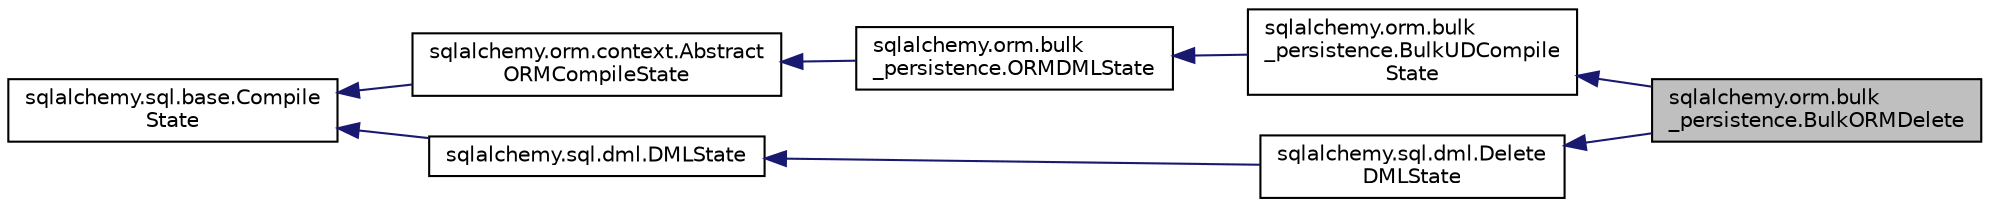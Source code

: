 digraph "sqlalchemy.orm.bulk_persistence.BulkORMDelete"
{
 // LATEX_PDF_SIZE
  edge [fontname="Helvetica",fontsize="10",labelfontname="Helvetica",labelfontsize="10"];
  node [fontname="Helvetica",fontsize="10",shape=record];
  rankdir="LR";
  Node1 [label="sqlalchemy.orm.bulk\l_persistence.BulkORMDelete",height=0.2,width=0.4,color="black", fillcolor="grey75", style="filled", fontcolor="black",tooltip=" "];
  Node2 -> Node1 [dir="back",color="midnightblue",fontsize="10",style="solid",fontname="Helvetica"];
  Node2 [label="sqlalchemy.orm.bulk\l_persistence.BulkUDCompile\lState",height=0.2,width=0.4,color="black", fillcolor="white", style="filled",URL="$classsqlalchemy_1_1orm_1_1bulk__persistence_1_1BulkUDCompileState.html",tooltip=" "];
  Node3 -> Node2 [dir="back",color="midnightblue",fontsize="10",style="solid",fontname="Helvetica"];
  Node3 [label="sqlalchemy.orm.bulk\l_persistence.ORMDMLState",height=0.2,width=0.4,color="black", fillcolor="white", style="filled",URL="$classsqlalchemy_1_1orm_1_1bulk__persistence_1_1ORMDMLState.html",tooltip=" "];
  Node4 -> Node3 [dir="back",color="midnightblue",fontsize="10",style="solid",fontname="Helvetica"];
  Node4 [label="sqlalchemy.orm.context.Abstract\lORMCompileState",height=0.2,width=0.4,color="black", fillcolor="white", style="filled",URL="$classsqlalchemy_1_1orm_1_1context_1_1AbstractORMCompileState.html",tooltip=" "];
  Node5 -> Node4 [dir="back",color="midnightblue",fontsize="10",style="solid",fontname="Helvetica"];
  Node5 [label="sqlalchemy.sql.base.Compile\lState",height=0.2,width=0.4,color="black", fillcolor="white", style="filled",URL="$classsqlalchemy_1_1sql_1_1base_1_1CompileState.html",tooltip=" "];
  Node6 -> Node1 [dir="back",color="midnightblue",fontsize="10",style="solid",fontname="Helvetica"];
  Node6 [label="sqlalchemy.sql.dml.Delete\lDMLState",height=0.2,width=0.4,color="black", fillcolor="white", style="filled",URL="$classsqlalchemy_1_1sql_1_1dml_1_1DeleteDMLState.html",tooltip=" "];
  Node7 -> Node6 [dir="back",color="midnightblue",fontsize="10",style="solid",fontname="Helvetica"];
  Node7 [label="sqlalchemy.sql.dml.DMLState",height=0.2,width=0.4,color="black", fillcolor="white", style="filled",URL="$classsqlalchemy_1_1sql_1_1dml_1_1DMLState.html",tooltip=" "];
  Node5 -> Node7 [dir="back",color="midnightblue",fontsize="10",style="solid",fontname="Helvetica"];
}
